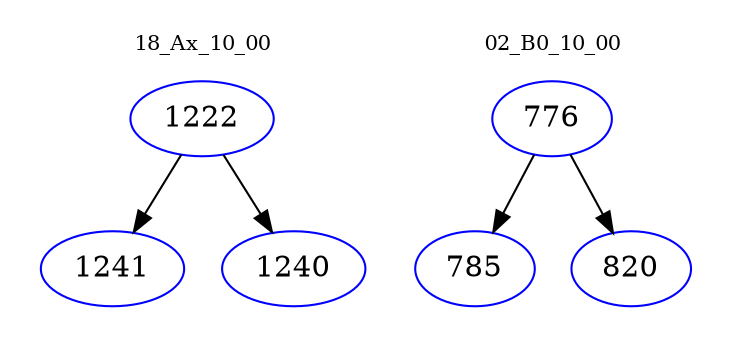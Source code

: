 digraph{
subgraph cluster_0 {
color = white
label = "18_Ax_10_00";
fontsize=10;
T0_1222 [label="1222", color="blue"]
T0_1222 -> T0_1241 [color="black"]
T0_1241 [label="1241", color="blue"]
T0_1222 -> T0_1240 [color="black"]
T0_1240 [label="1240", color="blue"]
}
subgraph cluster_1 {
color = white
label = "02_B0_10_00";
fontsize=10;
T1_776 [label="776", color="blue"]
T1_776 -> T1_785 [color="black"]
T1_785 [label="785", color="blue"]
T1_776 -> T1_820 [color="black"]
T1_820 [label="820", color="blue"]
}
}
